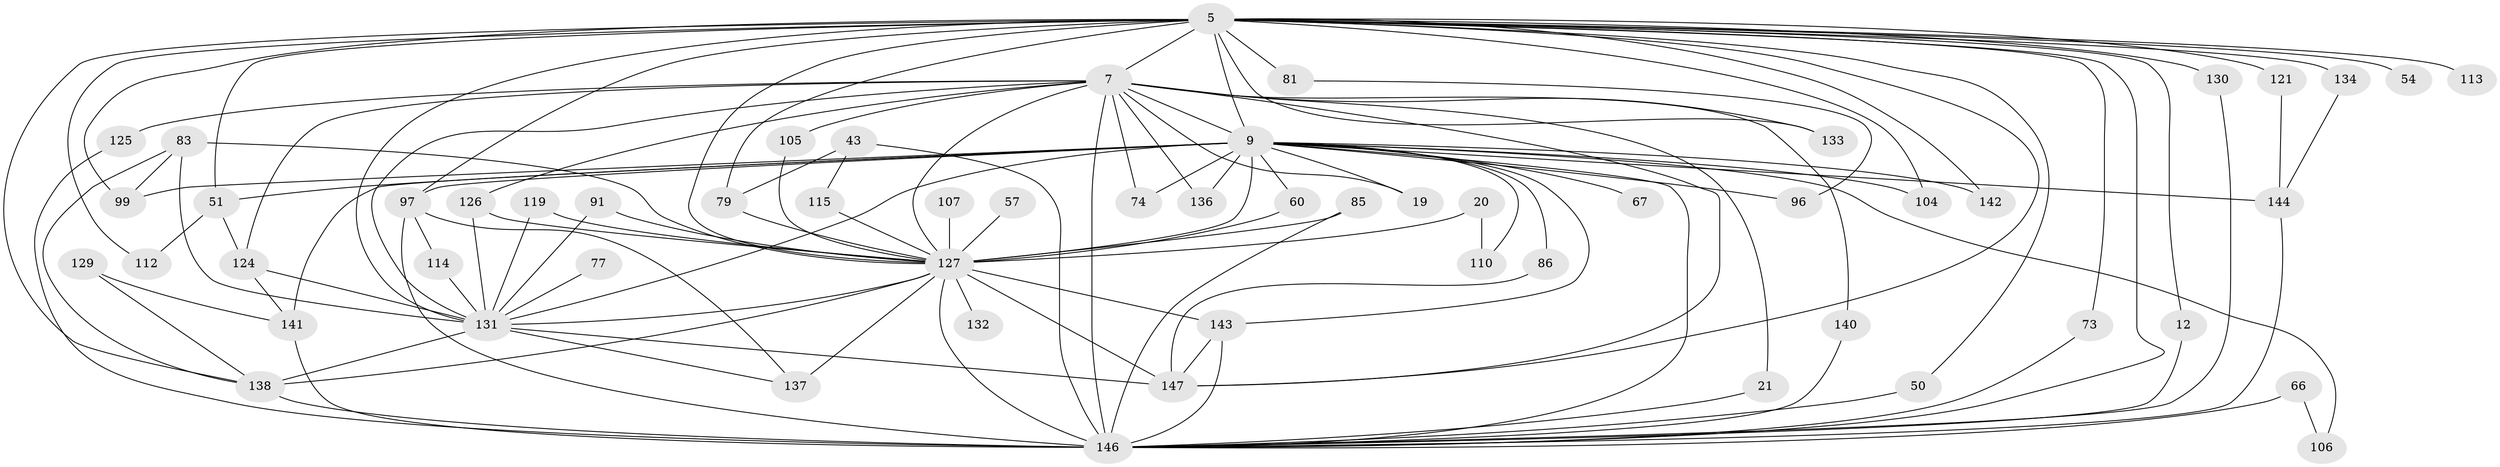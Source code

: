 // original degree distribution, {18: 0.006802721088435374, 22: 0.013605442176870748, 24: 0.006802721088435374, 26: 0.013605442176870748, 23: 0.013605442176870748, 31: 0.006802721088435374, 19: 0.006802721088435374, 8: 0.02040816326530612, 2: 0.5102040816326531, 5: 0.05442176870748299, 6: 0.013605442176870748, 9: 0.013605442176870748, 7: 0.006802721088435374, 3: 0.2108843537414966, 4: 0.10204081632653061}
// Generated by graph-tools (version 1.1) at 2025/46/03/04/25 21:46:42]
// undirected, 58 vertices, 121 edges
graph export_dot {
graph [start="1"]
  node [color=gray90,style=filled];
  5 [super="+4"];
  7 [super="+2"];
  9 [super="+3"];
  12;
  19;
  20;
  21;
  43;
  50;
  51 [super="+49+29"];
  54;
  57;
  60 [super="+32"];
  66;
  67;
  73;
  74;
  77 [super="+40"];
  79 [super="+36"];
  81;
  83 [super="+72"];
  85;
  86;
  91;
  96;
  97 [super="+62"];
  99 [super="+33+53"];
  104;
  105;
  106;
  107;
  110;
  112 [super="+94"];
  113;
  114;
  115;
  119;
  121;
  124 [super="+108"];
  125 [super="+70"];
  126 [super="+102+93"];
  127 [super="+69+118+47"];
  129;
  130 [super="+68"];
  131 [super="+64+15+128"];
  132;
  133 [super="+98"];
  134;
  136 [super="+37"];
  137 [super="+101+135"];
  138 [super="+16+71+76+92"];
  140;
  141 [super="+116"];
  142;
  143 [super="+63"];
  144 [super="+75"];
  146 [super="+139+6"];
  147 [super="+95+145"];
  5 -- 7 [weight=4];
  5 -- 9 [weight=4];
  5 -- 50;
  5 -- 81 [weight=2];
  5 -- 99 [weight=3];
  5 -- 104;
  5 -- 112 [weight=2];
  5 -- 113 [weight=2];
  5 -- 121;
  5 -- 134;
  5 -- 130 [weight=2];
  5 -- 73;
  5 -- 12;
  5 -- 142;
  5 -- 54;
  5 -- 133;
  5 -- 79;
  5 -- 51;
  5 -- 127 [weight=7];
  5 -- 147 [weight=2];
  5 -- 138;
  5 -- 146 [weight=4];
  5 -- 131 [weight=4];
  5 -- 97;
  7 -- 9 [weight=4];
  7 -- 21;
  7 -- 105;
  7 -- 133 [weight=2];
  7 -- 140;
  7 -- 136 [weight=2];
  7 -- 74;
  7 -- 146 [weight=5];
  7 -- 19;
  7 -- 125 [weight=3];
  7 -- 131 [weight=4];
  7 -- 126 [weight=2];
  7 -- 127 [weight=5];
  7 -- 124;
  7 -- 147 [weight=5];
  9 -- 19;
  9 -- 51 [weight=3];
  9 -- 67 [weight=2];
  9 -- 74;
  9 -- 86;
  9 -- 96;
  9 -- 97;
  9 -- 144 [weight=2];
  9 -- 142;
  9 -- 143 [weight=2];
  9 -- 104;
  9 -- 106;
  9 -- 110;
  9 -- 60;
  9 -- 127 [weight=11];
  9 -- 136;
  9 -- 99 [weight=2];
  9 -- 141 [weight=3];
  9 -- 146 [weight=5];
  9 -- 131 [weight=4];
  12 -- 146;
  20 -- 110;
  20 -- 127 [weight=2];
  21 -- 146;
  43 -- 79;
  43 -- 115;
  43 -- 146 [weight=2];
  50 -- 146;
  51 -- 112;
  51 -- 124;
  57 -- 127 [weight=2];
  60 -- 127 [weight=2];
  66 -- 106;
  66 -- 146 [weight=2];
  73 -- 146;
  77 -- 131;
  79 -- 127;
  81 -- 96;
  83 -- 127;
  83 -- 138;
  83 -- 99;
  83 -- 131 [weight=2];
  85 -- 127;
  85 -- 146;
  86 -- 147;
  91 -- 127;
  91 -- 131;
  97 -- 114;
  97 -- 137;
  97 -- 146 [weight=2];
  105 -- 127;
  107 -- 127 [weight=2];
  114 -- 131 [weight=2];
  115 -- 127;
  119 -- 127;
  119 -- 131;
  121 -- 144;
  124 -- 141;
  124 -- 131;
  125 -- 146;
  126 -- 127 [weight=2];
  126 -- 131;
  127 -- 132 [weight=2];
  127 -- 137 [weight=2];
  127 -- 138 [weight=3];
  127 -- 147 [weight=5];
  127 -- 146 [weight=5];
  127 -- 131 [weight=4];
  127 -- 143 [weight=2];
  129 -- 141;
  129 -- 138;
  130 -- 146;
  131 -- 147 [weight=3];
  131 -- 138 [weight=2];
  131 -- 137;
  134 -- 144;
  138 -- 146 [weight=2];
  140 -- 146;
  141 -- 146 [weight=3];
  143 -- 146;
  143 -- 147;
  144 -- 146;
}
